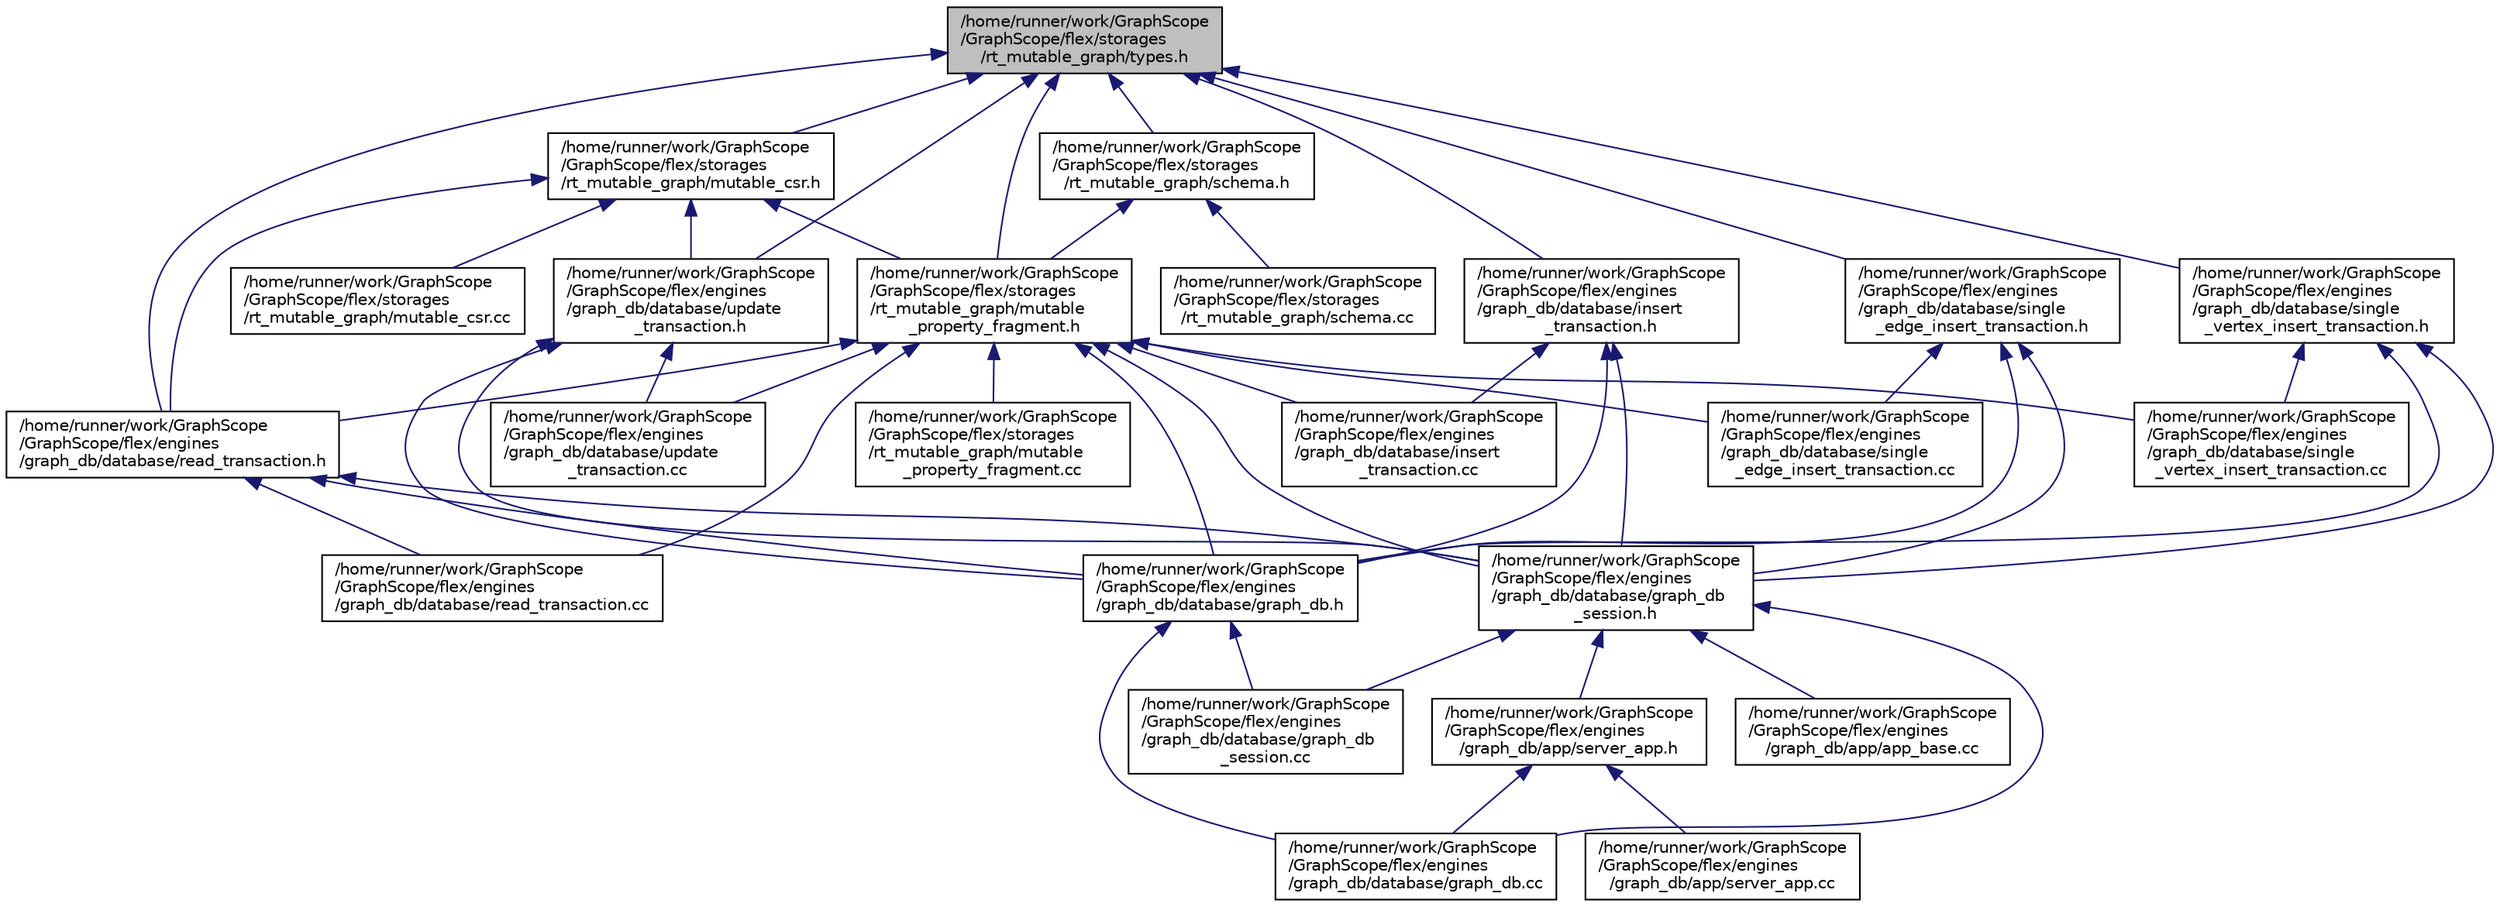 digraph "/home/runner/work/GraphScope/GraphScope/flex/storages/rt_mutable_graph/types.h"
{
 // LATEX_PDF_SIZE
  edge [fontname="Helvetica",fontsize="10",labelfontname="Helvetica",labelfontsize="10"];
  node [fontname="Helvetica",fontsize="10",shape=record];
  Node1 [label="/home/runner/work/GraphScope\l/GraphScope/flex/storages\l/rt_mutable_graph/types.h",height=0.2,width=0.4,color="black", fillcolor="grey75", style="filled", fontcolor="black",tooltip=" "];
  Node1 -> Node2 [dir="back",color="midnightblue",fontsize="10",style="solid",fontname="Helvetica"];
  Node2 [label="/home/runner/work/GraphScope\l/GraphScope/flex/storages\l/rt_mutable_graph/mutable_csr.h",height=0.2,width=0.4,color="black", fillcolor="white", style="filled",URL="$mutable__csr_8h.html",tooltip=" "];
  Node2 -> Node3 [dir="back",color="midnightblue",fontsize="10",style="solid",fontname="Helvetica"];
  Node3 [label="/home/runner/work/GraphScope\l/GraphScope/flex/storages\l/rt_mutable_graph/mutable_csr.cc",height=0.2,width=0.4,color="black", fillcolor="white", style="filled",URL="$mutable__csr_8cc.html",tooltip=" "];
  Node2 -> Node4 [dir="back",color="midnightblue",fontsize="10",style="solid",fontname="Helvetica"];
  Node4 [label="/home/runner/work/GraphScope\l/GraphScope/flex/storages\l/rt_mutable_graph/mutable\l_property_fragment.h",height=0.2,width=0.4,color="black", fillcolor="white", style="filled",URL="$mutable__property__fragment_8h.html",tooltip=" "];
  Node4 -> Node5 [dir="back",color="midnightblue",fontsize="10",style="solid",fontname="Helvetica"];
  Node5 [label="/home/runner/work/GraphScope\l/GraphScope/flex/storages\l/rt_mutable_graph/mutable\l_property_fragment.cc",height=0.2,width=0.4,color="black", fillcolor="white", style="filled",URL="$mutable__property__fragment_8cc.html",tooltip=" "];
  Node4 -> Node6 [dir="back",color="midnightblue",fontsize="10",style="solid",fontname="Helvetica"];
  Node6 [label="/home/runner/work/GraphScope\l/GraphScope/flex/engines\l/graph_db/database/graph_db.h",height=0.2,width=0.4,color="black", fillcolor="white", style="filled",URL="$graph__db_8h.html",tooltip=" "];
  Node6 -> Node7 [dir="back",color="midnightblue",fontsize="10",style="solid",fontname="Helvetica"];
  Node7 [label="/home/runner/work/GraphScope\l/GraphScope/flex/engines\l/graph_db/database/graph_db.cc",height=0.2,width=0.4,color="black", fillcolor="white", style="filled",URL="$graph__db_8cc.html",tooltip=" "];
  Node6 -> Node8 [dir="back",color="midnightblue",fontsize="10",style="solid",fontname="Helvetica"];
  Node8 [label="/home/runner/work/GraphScope\l/GraphScope/flex/engines\l/graph_db/database/graph_db\l_session.cc",height=0.2,width=0.4,color="black", fillcolor="white", style="filled",URL="$graph__db__session_8cc.html",tooltip=" "];
  Node4 -> Node9 [dir="back",color="midnightblue",fontsize="10",style="solid",fontname="Helvetica"];
  Node9 [label="/home/runner/work/GraphScope\l/GraphScope/flex/engines\l/graph_db/database/graph_db\l_session.h",height=0.2,width=0.4,color="black", fillcolor="white", style="filled",URL="$graph__db__session_8h.html",tooltip=" "];
  Node9 -> Node10 [dir="back",color="midnightblue",fontsize="10",style="solid",fontname="Helvetica"];
  Node10 [label="/home/runner/work/GraphScope\l/GraphScope/flex/engines\l/graph_db/app/app_base.cc",height=0.2,width=0.4,color="black", fillcolor="white", style="filled",URL="$app__base_8cc.html",tooltip=" "];
  Node9 -> Node11 [dir="back",color="midnightblue",fontsize="10",style="solid",fontname="Helvetica"];
  Node11 [label="/home/runner/work/GraphScope\l/GraphScope/flex/engines\l/graph_db/app/server_app.h",height=0.2,width=0.4,color="black", fillcolor="white", style="filled",URL="$server__app_8h.html",tooltip=" "];
  Node11 -> Node12 [dir="back",color="midnightblue",fontsize="10",style="solid",fontname="Helvetica"];
  Node12 [label="/home/runner/work/GraphScope\l/GraphScope/flex/engines\l/graph_db/app/server_app.cc",height=0.2,width=0.4,color="black", fillcolor="white", style="filled",URL="$server__app_8cc.html",tooltip=" "];
  Node11 -> Node7 [dir="back",color="midnightblue",fontsize="10",style="solid",fontname="Helvetica"];
  Node9 -> Node7 [dir="back",color="midnightblue",fontsize="10",style="solid",fontname="Helvetica"];
  Node9 -> Node8 [dir="back",color="midnightblue",fontsize="10",style="solid",fontname="Helvetica"];
  Node4 -> Node13 [dir="back",color="midnightblue",fontsize="10",style="solid",fontname="Helvetica"];
  Node13 [label="/home/runner/work/GraphScope\l/GraphScope/flex/engines\l/graph_db/database/insert\l_transaction.cc",height=0.2,width=0.4,color="black", fillcolor="white", style="filled",URL="$insert__transaction_8cc.html",tooltip=" "];
  Node4 -> Node14 [dir="back",color="midnightblue",fontsize="10",style="solid",fontname="Helvetica"];
  Node14 [label="/home/runner/work/GraphScope\l/GraphScope/flex/engines\l/graph_db/database/read_transaction.cc",height=0.2,width=0.4,color="black", fillcolor="white", style="filled",URL="$read__transaction_8cc.html",tooltip=" "];
  Node4 -> Node15 [dir="back",color="midnightblue",fontsize="10",style="solid",fontname="Helvetica"];
  Node15 [label="/home/runner/work/GraphScope\l/GraphScope/flex/engines\l/graph_db/database/read_transaction.h",height=0.2,width=0.4,color="black", fillcolor="white", style="filled",URL="$read__transaction_8h.html",tooltip=" "];
  Node15 -> Node6 [dir="back",color="midnightblue",fontsize="10",style="solid",fontname="Helvetica"];
  Node15 -> Node9 [dir="back",color="midnightblue",fontsize="10",style="solid",fontname="Helvetica"];
  Node15 -> Node14 [dir="back",color="midnightblue",fontsize="10",style="solid",fontname="Helvetica"];
  Node4 -> Node16 [dir="back",color="midnightblue",fontsize="10",style="solid",fontname="Helvetica"];
  Node16 [label="/home/runner/work/GraphScope\l/GraphScope/flex/engines\l/graph_db/database/single\l_edge_insert_transaction.cc",height=0.2,width=0.4,color="black", fillcolor="white", style="filled",URL="$single__edge__insert__transaction_8cc.html",tooltip=" "];
  Node4 -> Node17 [dir="back",color="midnightblue",fontsize="10",style="solid",fontname="Helvetica"];
  Node17 [label="/home/runner/work/GraphScope\l/GraphScope/flex/engines\l/graph_db/database/single\l_vertex_insert_transaction.cc",height=0.2,width=0.4,color="black", fillcolor="white", style="filled",URL="$single__vertex__insert__transaction_8cc.html",tooltip=" "];
  Node4 -> Node18 [dir="back",color="midnightblue",fontsize="10",style="solid",fontname="Helvetica"];
  Node18 [label="/home/runner/work/GraphScope\l/GraphScope/flex/engines\l/graph_db/database/update\l_transaction.cc",height=0.2,width=0.4,color="black", fillcolor="white", style="filled",URL="$update__transaction_8cc.html",tooltip=" "];
  Node2 -> Node15 [dir="back",color="midnightblue",fontsize="10",style="solid",fontname="Helvetica"];
  Node2 -> Node19 [dir="back",color="midnightblue",fontsize="10",style="solid",fontname="Helvetica"];
  Node19 [label="/home/runner/work/GraphScope\l/GraphScope/flex/engines\l/graph_db/database/update\l_transaction.h",height=0.2,width=0.4,color="black", fillcolor="white", style="filled",URL="$update__transaction_8h.html",tooltip=" "];
  Node19 -> Node6 [dir="back",color="midnightblue",fontsize="10",style="solid",fontname="Helvetica"];
  Node19 -> Node9 [dir="back",color="midnightblue",fontsize="10",style="solid",fontname="Helvetica"];
  Node19 -> Node18 [dir="back",color="midnightblue",fontsize="10",style="solid",fontname="Helvetica"];
  Node1 -> Node4 [dir="back",color="midnightblue",fontsize="10",style="solid",fontname="Helvetica"];
  Node1 -> Node20 [dir="back",color="midnightblue",fontsize="10",style="solid",fontname="Helvetica"];
  Node20 [label="/home/runner/work/GraphScope\l/GraphScope/flex/storages\l/rt_mutable_graph/schema.h",height=0.2,width=0.4,color="black", fillcolor="white", style="filled",URL="$schema_8h.html",tooltip=" "];
  Node20 -> Node4 [dir="back",color="midnightblue",fontsize="10",style="solid",fontname="Helvetica"];
  Node20 -> Node21 [dir="back",color="midnightblue",fontsize="10",style="solid",fontname="Helvetica"];
  Node21 [label="/home/runner/work/GraphScope\l/GraphScope/flex/storages\l/rt_mutable_graph/schema.cc",height=0.2,width=0.4,color="black", fillcolor="white", style="filled",URL="$schema_8cc.html",tooltip=" "];
  Node1 -> Node22 [dir="back",color="midnightblue",fontsize="10",style="solid",fontname="Helvetica"];
  Node22 [label="/home/runner/work/GraphScope\l/GraphScope/flex/engines\l/graph_db/database/insert\l_transaction.h",height=0.2,width=0.4,color="black", fillcolor="white", style="filled",URL="$insert__transaction_8h.html",tooltip=" "];
  Node22 -> Node6 [dir="back",color="midnightblue",fontsize="10",style="solid",fontname="Helvetica"];
  Node22 -> Node9 [dir="back",color="midnightblue",fontsize="10",style="solid",fontname="Helvetica"];
  Node22 -> Node13 [dir="back",color="midnightblue",fontsize="10",style="solid",fontname="Helvetica"];
  Node1 -> Node15 [dir="back",color="midnightblue",fontsize="10",style="solid",fontname="Helvetica"];
  Node1 -> Node23 [dir="back",color="midnightblue",fontsize="10",style="solid",fontname="Helvetica"];
  Node23 [label="/home/runner/work/GraphScope\l/GraphScope/flex/engines\l/graph_db/database/single\l_edge_insert_transaction.h",height=0.2,width=0.4,color="black", fillcolor="white", style="filled",URL="$single__edge__insert__transaction_8h.html",tooltip=" "];
  Node23 -> Node6 [dir="back",color="midnightblue",fontsize="10",style="solid",fontname="Helvetica"];
  Node23 -> Node9 [dir="back",color="midnightblue",fontsize="10",style="solid",fontname="Helvetica"];
  Node23 -> Node16 [dir="back",color="midnightblue",fontsize="10",style="solid",fontname="Helvetica"];
  Node1 -> Node24 [dir="back",color="midnightblue",fontsize="10",style="solid",fontname="Helvetica"];
  Node24 [label="/home/runner/work/GraphScope\l/GraphScope/flex/engines\l/graph_db/database/single\l_vertex_insert_transaction.h",height=0.2,width=0.4,color="black", fillcolor="white", style="filled",URL="$single__vertex__insert__transaction_8h.html",tooltip=" "];
  Node24 -> Node6 [dir="back",color="midnightblue",fontsize="10",style="solid",fontname="Helvetica"];
  Node24 -> Node9 [dir="back",color="midnightblue",fontsize="10",style="solid",fontname="Helvetica"];
  Node24 -> Node17 [dir="back",color="midnightblue",fontsize="10",style="solid",fontname="Helvetica"];
  Node1 -> Node19 [dir="back",color="midnightblue",fontsize="10",style="solid",fontname="Helvetica"];
}
